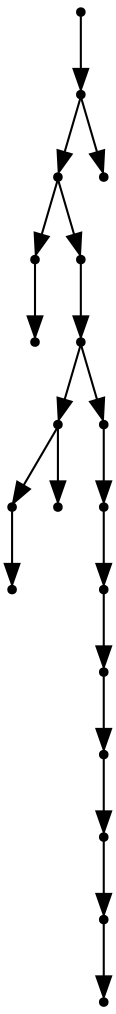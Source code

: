 digraph {
  19 [shape=point];
  18 [shape=point];
  16 [shape=point];
  1 [shape=point];
  0 [shape=point];
  15 [shape=point];
  14 [shape=point];
  5 [shape=point];
  3 [shape=point];
  2 [shape=point];
  4 [shape=point];
  13 [shape=point];
  12 [shape=point];
  11 [shape=point];
  10 [shape=point];
  9 [shape=point];
  8 [shape=point];
  7 [shape=point];
  6 [shape=point];
  17 [shape=point];
19 -> 18;
18 -> 16;
16 -> 1;
1 -> 0;
16 -> 15;
15 -> 14;
14 -> 5;
5 -> 3;
3 -> 2;
5 -> 4;
14 -> 13;
13 -> 12;
12 -> 11;
11 -> 10;
10 -> 9;
9 -> 8;
8 -> 7;
7 -> 6;
18 -> 17;
}

